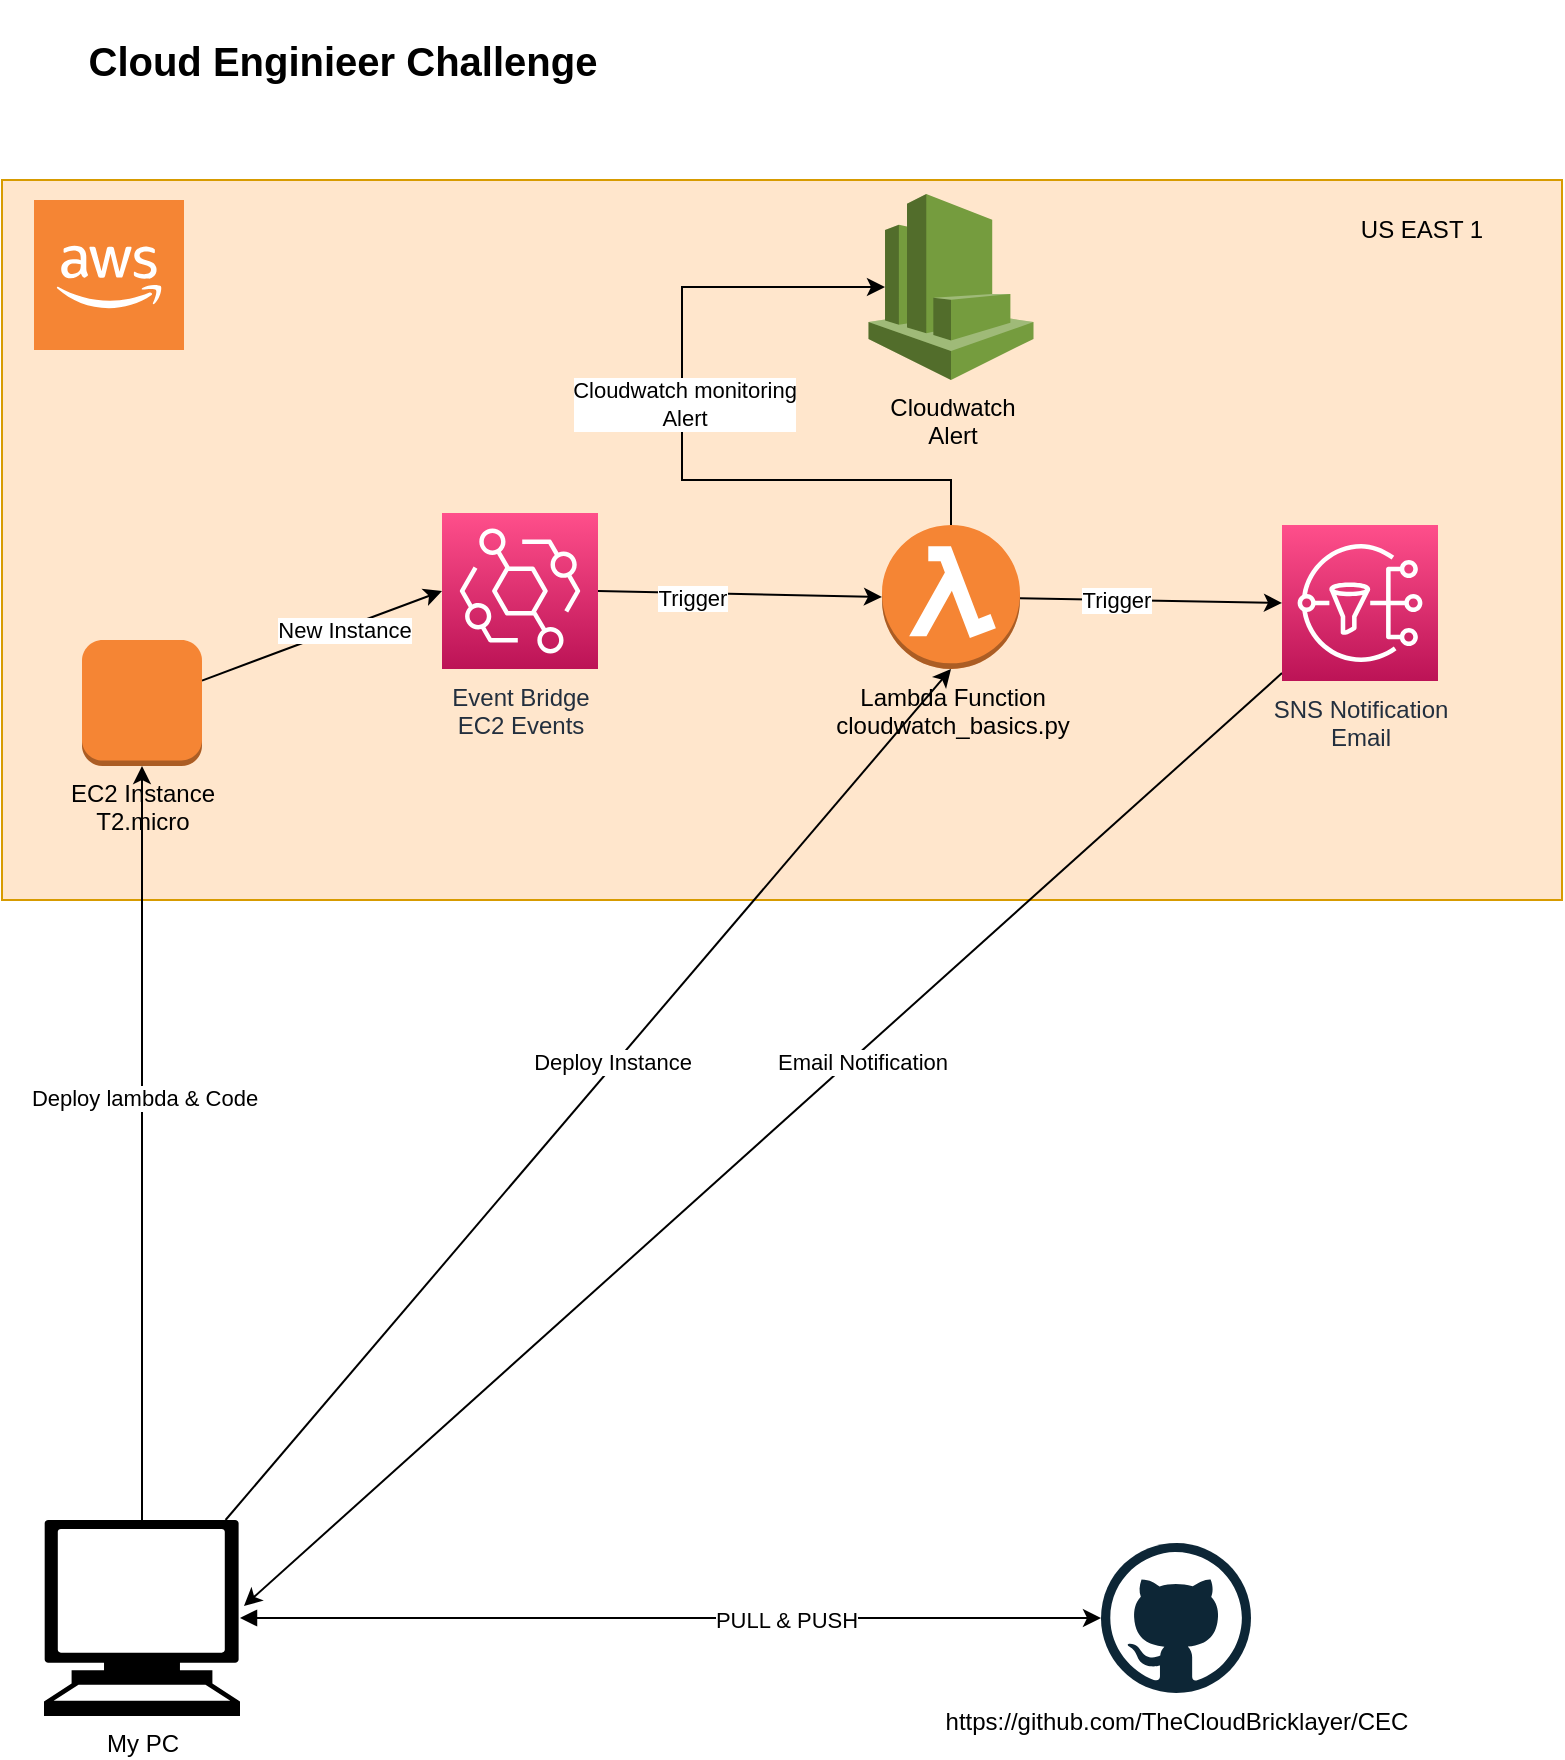 <mxfile version="16.5.1" type="device"><diagram id="HbQlrvwpYNPAU646R0Rx" name="Página-1"><mxGraphModel dx="1102" dy="865" grid="1" gridSize="10" guides="1" tooltips="1" connect="1" arrows="1" fold="1" page="1" pageScale="1" pageWidth="827" pageHeight="1169" math="0" shadow="0"><root><mxCell id="0"/><mxCell id="1" parent="0"/><mxCell id="whJFgz4hKglbpT-t5Eth-16" value="" style="rounded=0;whiteSpace=wrap;html=1;fillColor=none;dashed=1;" parent="1" vertex="1"><mxGeometry x="61" y="230" width="704.5" height="229.5" as="geometry"/></mxCell><mxCell id="whJFgz4hKglbpT-t5Eth-14" value="" style="rounded=0;whiteSpace=wrap;html=1;fillColor=#ffe6cc;strokeColor=#d79b00;" parent="1" vertex="1"><mxGeometry x="10" y="130" width="780" height="360" as="geometry"/></mxCell><mxCell id="whJFgz4hKglbpT-t5Eth-1" value="https://github.com/TheCloudBricklayer/CEC" style="dashed=0;outlineConnect=0;html=1;align=center;labelPosition=center;verticalLabelPosition=bottom;verticalAlign=top;shape=mxgraph.weblogos.github" parent="1" vertex="1"><mxGeometry x="559.5" y="811.5" width="75" height="75" as="geometry"/></mxCell><mxCell id="fLl8NG8-cmYp7mjqd2bM-4" style="rounded=0;orthogonalLoop=1;jettySize=auto;html=1;entryX=0;entryY=0.5;entryDx=0;entryDy=0;entryPerimeter=0;" edge="1" parent="1" source="whJFgz4hKglbpT-t5Eth-2" target="fLl8NG8-cmYp7mjqd2bM-2"><mxGeometry relative="1" as="geometry"/></mxCell><mxCell id="fLl8NG8-cmYp7mjqd2bM-5" value="New Instance" style="edgeLabel;html=1;align=center;verticalAlign=middle;resizable=0;points=[];" vertex="1" connectable="0" parent="fLl8NG8-cmYp7mjqd2bM-4"><mxGeometry x="0.177" y="-1" relative="1" as="geometry"><mxPoint as="offset"/></mxGeometry></mxCell><mxCell id="whJFgz4hKglbpT-t5Eth-2" value="EC2 Instance&lt;br&gt;T2.micro&lt;br&gt;" style="outlineConnect=0;dashed=0;verticalLabelPosition=bottom;verticalAlign=top;align=center;html=1;shape=mxgraph.aws3.instance;fillColor=#F58534;gradientColor=none;" parent="1" vertex="1"><mxGeometry x="50" y="360" width="60" height="63" as="geometry"/></mxCell><mxCell id="fLl8NG8-cmYp7mjqd2bM-8" style="edgeStyle=none;rounded=0;orthogonalLoop=1;jettySize=auto;html=1;entryX=0;entryY=0.5;entryDx=0;entryDy=0;entryPerimeter=0;" edge="1" parent="1" source="whJFgz4hKglbpT-t5Eth-3" target="fLl8NG8-cmYp7mjqd2bM-3"><mxGeometry relative="1" as="geometry"/></mxCell><mxCell id="fLl8NG8-cmYp7mjqd2bM-9" value="Trigger" style="edgeLabel;html=1;align=center;verticalAlign=middle;resizable=0;points=[];" vertex="1" connectable="0" parent="fLl8NG8-cmYp7mjqd2bM-8"><mxGeometry x="-0.267" relative="1" as="geometry"><mxPoint as="offset"/></mxGeometry></mxCell><mxCell id="fLl8NG8-cmYp7mjqd2bM-10" style="edgeStyle=orthogonalEdgeStyle;rounded=0;orthogonalLoop=1;jettySize=auto;html=1;exitX=0.5;exitY=0;exitDx=0;exitDy=0;exitPerimeter=0;entryX=0.1;entryY=0.5;entryDx=0;entryDy=0;entryPerimeter=0;" edge="1" parent="1" source="whJFgz4hKglbpT-t5Eth-3" target="whJFgz4hKglbpT-t5Eth-4"><mxGeometry relative="1" as="geometry"><Array as="points"><mxPoint x="485" y="280"/><mxPoint x="350" y="280"/><mxPoint x="350" y="184"/></Array></mxGeometry></mxCell><mxCell id="fLl8NG8-cmYp7mjqd2bM-11" value="Cloudwatch monitoring&lt;br&gt;Alert" style="edgeLabel;html=1;align=center;verticalAlign=middle;resizable=0;points=[];" vertex="1" connectable="0" parent="fLl8NG8-cmYp7mjqd2bM-10"><mxGeometry x="0.098" y="-1" relative="1" as="geometry"><mxPoint as="offset"/></mxGeometry></mxCell><mxCell id="whJFgz4hKglbpT-t5Eth-3" value="Lambda Function&lt;br&gt;cloudwatch_basics.py" style="outlineConnect=0;dashed=0;verticalLabelPosition=bottom;verticalAlign=top;align=center;html=1;shape=mxgraph.aws3.lambda_function;fillColor=#F58534;gradientColor=none;" parent="1" vertex="1"><mxGeometry x="450" y="302.5" width="69" height="72" as="geometry"/></mxCell><mxCell id="whJFgz4hKglbpT-t5Eth-4" value="Cloudwatch&lt;br&gt;Alert" style="outlineConnect=0;dashed=0;verticalLabelPosition=bottom;verticalAlign=top;align=center;html=1;shape=mxgraph.aws3.cloudwatch;fillColor=#759C3E;gradientColor=none;" parent="1" vertex="1"><mxGeometry x="443.25" y="137" width="82.5" height="93" as="geometry"/></mxCell><mxCell id="whJFgz4hKglbpT-t5Eth-10" style="edgeStyle=orthogonalEdgeStyle;rounded=0;orthogonalLoop=1;jettySize=auto;html=1;" parent="1" source="whJFgz4hKglbpT-t5Eth-9" target="whJFgz4hKglbpT-t5Eth-2" edge="1"><mxGeometry relative="1" as="geometry"><mxPoint x="75.5" y="570" as="targetPoint"/></mxGeometry></mxCell><mxCell id="whJFgz4hKglbpT-t5Eth-13" value="Deploy lambda &amp;amp; Code" style="edgeLabel;html=1;align=center;verticalAlign=middle;resizable=0;points=[];" parent="whJFgz4hKglbpT-t5Eth-10" vertex="1" connectable="0"><mxGeometry x="0.12" relative="1" as="geometry"><mxPoint x="1" as="offset"/></mxGeometry></mxCell><mxCell id="whJFgz4hKglbpT-t5Eth-11" style="rounded=0;orthogonalLoop=1;jettySize=auto;html=1;entryX=0.5;entryY=1;entryDx=0;entryDy=0;entryPerimeter=0;" parent="1" source="whJFgz4hKglbpT-t5Eth-9" target="whJFgz4hKglbpT-t5Eth-3" edge="1"><mxGeometry relative="1" as="geometry"><mxPoint x="389.5" y="580" as="targetPoint"/></mxGeometry></mxCell><mxCell id="whJFgz4hKglbpT-t5Eth-12" value="Deploy Instance" style="edgeLabel;html=1;align=center;verticalAlign=middle;resizable=0;points=[];" parent="whJFgz4hKglbpT-t5Eth-11" vertex="1" connectable="0"><mxGeometry x="0.072" y="2" relative="1" as="geometry"><mxPoint as="offset"/></mxGeometry></mxCell><mxCell id="whJFgz4hKglbpT-t5Eth-18" style="edgeStyle=none;rounded=0;orthogonalLoop=1;jettySize=auto;html=1;startArrow=block;startFill=1;" parent="1" source="whJFgz4hKglbpT-t5Eth-9" target="whJFgz4hKglbpT-t5Eth-1" edge="1"><mxGeometry relative="1" as="geometry"/></mxCell><mxCell id="whJFgz4hKglbpT-t5Eth-19" value="PULL &amp;amp; PUSH" style="edgeLabel;html=1;align=center;verticalAlign=middle;resizable=0;points=[];" parent="whJFgz4hKglbpT-t5Eth-18" vertex="1" connectable="0"><mxGeometry x="0.261" y="-1" relative="1" as="geometry"><mxPoint x="1" as="offset"/></mxGeometry></mxCell><mxCell id="whJFgz4hKglbpT-t5Eth-9" value="My PC" style="shape=mxgraph.signs.tech.computer;html=1;pointerEvents=1;fillColor=#000000;strokeColor=none;verticalLabelPosition=bottom;verticalAlign=top;align=center;" parent="1" vertex="1"><mxGeometry x="31" y="800" width="98" height="98" as="geometry"/></mxCell><mxCell id="whJFgz4hKglbpT-t5Eth-15" value="" style="outlineConnect=0;dashed=0;verticalLabelPosition=bottom;verticalAlign=top;align=center;html=1;shape=mxgraph.aws3.cloud_2;fillColor=#F58534;gradientColor=none;" parent="1" vertex="1"><mxGeometry x="26" y="140" width="75" height="75" as="geometry"/></mxCell><mxCell id="whJFgz4hKglbpT-t5Eth-17" value="US EAST 1" style="text;html=1;strokeColor=none;fillColor=none;align=center;verticalAlign=middle;whiteSpace=wrap;rounded=0;dashed=1;" parent="1" vertex="1"><mxGeometry x="670" y="140" width="100" height="30" as="geometry"/></mxCell><mxCell id="whJFgz4hKglbpT-t5Eth-20" value="&lt;font style=&quot;font-size: 20px&quot;&gt;&lt;b&gt;Cloud Enginieer Challenge&lt;/b&gt;&lt;/font&gt;" style="text;html=1;strokeColor=none;fillColor=none;align=center;verticalAlign=middle;whiteSpace=wrap;rounded=0;dashed=1;" parent="1" vertex="1"><mxGeometry x="41" y="40" width="279" height="60" as="geometry"/></mxCell><mxCell id="fLl8NG8-cmYp7mjqd2bM-6" style="edgeStyle=none;rounded=0;orthogonalLoop=1;jettySize=auto;html=1;exitX=1;exitY=0.5;exitDx=0;exitDy=0;exitPerimeter=0;entryX=0;entryY=0.5;entryDx=0;entryDy=0;entryPerimeter=0;" edge="1" parent="1" source="fLl8NG8-cmYp7mjqd2bM-2" target="whJFgz4hKglbpT-t5Eth-3"><mxGeometry relative="1" as="geometry"/></mxCell><mxCell id="fLl8NG8-cmYp7mjqd2bM-7" value="Trigger" style="edgeLabel;html=1;align=center;verticalAlign=middle;resizable=0;points=[];" vertex="1" connectable="0" parent="fLl8NG8-cmYp7mjqd2bM-6"><mxGeometry x="-0.338" y="-2" relative="1" as="geometry"><mxPoint as="offset"/></mxGeometry></mxCell><mxCell id="fLl8NG8-cmYp7mjqd2bM-2" value="Event Bridge &lt;br&gt;EC2 Events" style="sketch=0;points=[[0,0,0],[0.25,0,0],[0.5,0,0],[0.75,0,0],[1,0,0],[0,1,0],[0.25,1,0],[0.5,1,0],[0.75,1,0],[1,1,0],[0,0.25,0],[0,0.5,0],[0,0.75,0],[1,0.25,0],[1,0.5,0],[1,0.75,0]];outlineConnect=0;fontColor=#232F3E;gradientColor=#FF4F8B;gradientDirection=north;fillColor=#BC1356;strokeColor=#ffffff;dashed=0;verticalLabelPosition=bottom;verticalAlign=top;align=center;html=1;fontSize=12;fontStyle=0;aspect=fixed;shape=mxgraph.aws4.resourceIcon;resIcon=mxgraph.aws4.eventbridge;" vertex="1" parent="1"><mxGeometry x="230" y="296.5" width="78" height="78" as="geometry"/></mxCell><mxCell id="fLl8NG8-cmYp7mjqd2bM-12" style="rounded=0;orthogonalLoop=1;jettySize=auto;html=1;entryX=1.02;entryY=0.439;entryDx=0;entryDy=0;entryPerimeter=0;" edge="1" parent="1" source="fLl8NG8-cmYp7mjqd2bM-3" target="whJFgz4hKglbpT-t5Eth-9"><mxGeometry relative="1" as="geometry"/></mxCell><mxCell id="fLl8NG8-cmYp7mjqd2bM-13" value="Email Notification" style="edgeLabel;html=1;align=center;verticalAlign=middle;resizable=0;points=[];" vertex="1" connectable="0" parent="fLl8NG8-cmYp7mjqd2bM-12"><mxGeometry x="-0.182" y="4" relative="1" as="geometry"><mxPoint x="-1" as="offset"/></mxGeometry></mxCell><mxCell id="fLl8NG8-cmYp7mjqd2bM-3" value="SNS Notification&lt;br&gt;Email&lt;br&gt;&lt;br&gt;" style="sketch=0;points=[[0,0,0],[0.25,0,0],[0.5,0,0],[0.75,0,0],[1,0,0],[0,1,0],[0.25,1,0],[0.5,1,0],[0.75,1,0],[1,1,0],[0,0.25,0],[0,0.5,0],[0,0.75,0],[1,0.25,0],[1,0.5,0],[1,0.75,0]];outlineConnect=0;fontColor=#232F3E;gradientColor=#FF4F8B;gradientDirection=north;fillColor=#BC1356;strokeColor=#ffffff;dashed=0;verticalLabelPosition=bottom;verticalAlign=top;align=center;html=1;fontSize=12;fontStyle=0;aspect=fixed;shape=mxgraph.aws4.resourceIcon;resIcon=mxgraph.aws4.sns;" vertex="1" parent="1"><mxGeometry x="650" y="302.5" width="78" height="78" as="geometry"/></mxCell></root></mxGraphModel></diagram></mxfile>